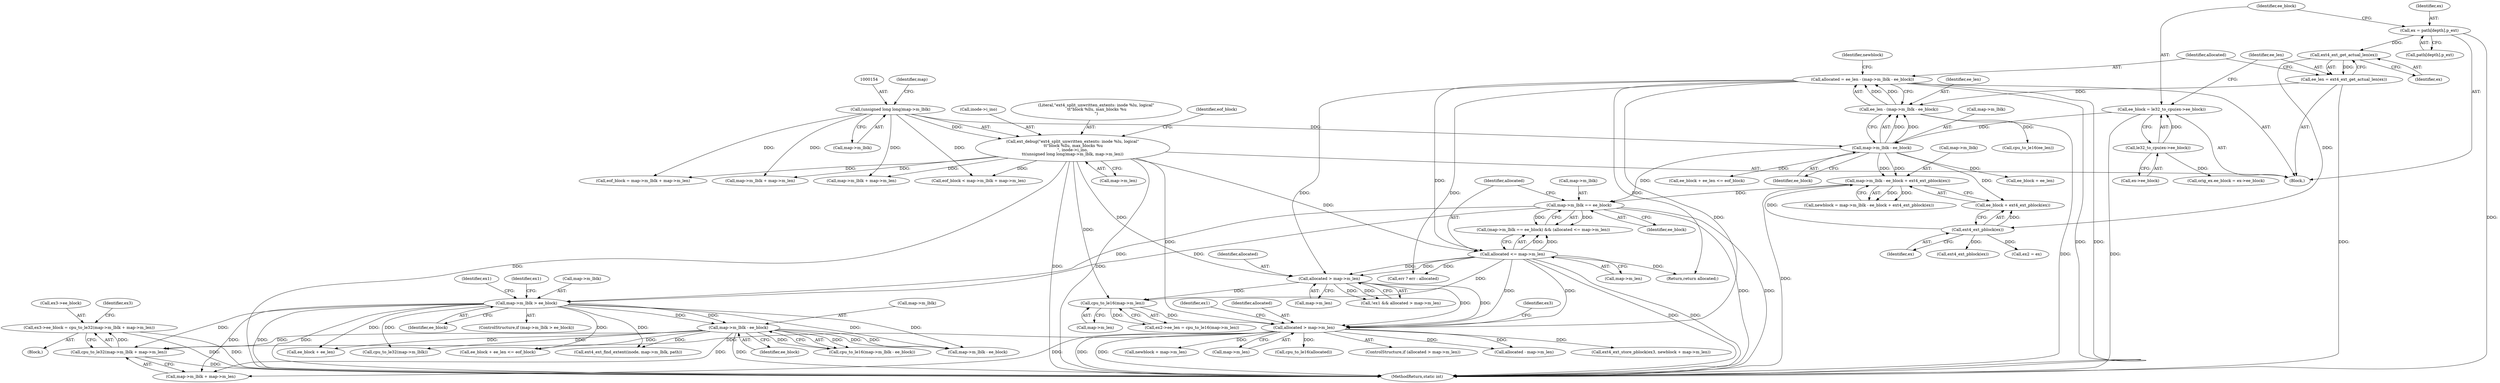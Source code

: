 digraph "0_linux_667eff35a1f56fa74ce98a0c7c29a40adc1ba4e3_0@pointer" {
"1000347" [label="(Call,ex3->ee_block = cpu_to_le32(map->m_lblk + map->m_len))"];
"1000351" [label="(Call,cpu_to_le32(map->m_lblk + map->m_len))"];
"1000293" [label="(Call,map->m_lblk > ee_block)"];
"1000269" [label="(Call,map->m_lblk == ee_block)"];
"1000231" [label="(Call,map->m_lblk - ee_block + ext4_ext_pblock(ex))"];
"1000224" [label="(Call,map->m_lblk - ee_block)"];
"1000153" [label="(Call,(unsigned long long)map->m_lblk)"];
"1000210" [label="(Call,ee_block = le32_to_cpu(ex->ee_block))"];
"1000212" [label="(Call,le32_to_cpu(ex->ee_block))"];
"1000237" [label="(Call,ext4_ext_pblock(ex))"];
"1000218" [label="(Call,ext4_ext_get_actual_len(ex))"];
"1000203" [label="(Call,ex = path[depth].p_ext)"];
"1000307" [label="(Call,map->m_lblk - ee_block)"];
"1000336" [label="(Call,allocated > map->m_len)"];
"1000220" [label="(Call,allocated = ee_len - (map->m_lblk - ee_block))"];
"1000222" [label="(Call,ee_len - (map->m_lblk - ee_block))"];
"1000216" [label="(Call,ee_len = ext4_ext_get_actual_len(ex))"];
"1000274" [label="(Call,allocated <= map->m_len)"];
"1000148" [label="(Call,ext_debug(\"ext4_split_unwritten_extents: inode %lu, logical\"\n \t\t\"block %llu, max_blocks %u\n\", inode->i_ino,\n\t\t(unsigned long long)map->m_lblk, map->m_len))"];
"1000322" [label="(Call,allocated > map->m_len)"];
"1000331" [label="(Call,cpu_to_le16(map->m_len))"];
"1000219" [label="(Identifier,ex)"];
"1000253" [label="(Call,cpu_to_le16(ee_len))"];
"1000211" [label="(Identifier,ee_block)"];
"1000336" [label="(Call,allocated > map->m_len)"];
"1000293" [label="(Call,map->m_lblk > ee_block)"];
"1000216" [label="(Call,ee_len = ext4_ext_get_actual_len(ex))"];
"1000538" [label="(Call,cpu_to_le32(map->m_lblk))"];
"1000224" [label="(Call,map->m_lblk - ee_block)"];
"1000263" [label="(Call,ee_block + ee_len)"];
"1000324" [label="(Call,map->m_len)"];
"1000210" [label="(Call,ee_block = le32_to_cpu(ex->ee_block))"];
"1000155" [label="(Call,map->m_lblk)"];
"1000371" [label="(Call,allocated - map->m_len)"];
"1000270" [label="(Call,map->m_lblk)"];
"1000332" [label="(Call,map->m_len)"];
"1000231" [label="(Call,map->m_lblk - ee_block + ext4_ext_pblock(ex))"];
"1000225" [label="(Call,map->m_lblk)"];
"1000331" [label="(Call,cpu_to_le16(map->m_len))"];
"1000361" [label="(Call,newblock + map->m_len)"];
"1000338" [label="(Call,map->m_len)"];
"1000148" [label="(Call,ext_debug(\"ext4_split_unwritten_extents: inode %lu, logical\"\n \t\t\"block %llu, max_blocks %u\n\", inode->i_ino,\n\t\t(unsigned long long)map->m_lblk, map->m_len))"];
"1000306" [label="(Call,cpu_to_le16(map->m_lblk - ee_block))"];
"1000322" [label="(Call,allocated > map->m_len)"];
"1000269" [label="(Call,map->m_lblk == ee_block)"];
"1000297" [label="(Identifier,ee_block)"];
"1000149" [label="(Literal,\"ext4_split_unwritten_extents: inode %lu, logical\"\n \t\t\"block %llu, max_blocks %u\n\")"];
"1000311" [label="(Identifier,ee_block)"];
"1000294" [label="(Call,map->m_lblk)"];
"1000235" [label="(Call,ee_block + ext4_ext_pblock(ex))"];
"1000212" [label="(Call,le32_to_cpu(ex->ee_block))"];
"1000451" [label="(Call,ee_block + ee_len)"];
"1000276" [label="(Call,map->m_len)"];
"1000450" [label="(Call,ee_block + ee_len <= eof_block)"];
"1000352" [label="(Call,map->m_lblk + map->m_len)"];
"1000549" [label="(Call,cpu_to_le16(allocated))"];
"1000275" [label="(Identifier,allocated)"];
"1000351" [label="(Call,cpu_to_le32(map->m_lblk + map->m_len))"];
"1000205" [label="(Call,path[depth].p_ext)"];
"1000121" [label="(Block,)"];
"1000335" [label="(ControlStructure,if (allocated > map->m_len))"];
"1000217" [label="(Identifier,ee_len)"];
"1000183" [label="(Call,map->m_lblk + map->m_len)"];
"1000274" [label="(Call,allocated <= map->m_len)"];
"1000232" [label="(Call,map->m_lblk)"];
"1000158" [label="(Call,map->m_len)"];
"1000323" [label="(Identifier,allocated)"];
"1000300" [label="(Identifier,ex1)"];
"1000307" [label="(Call,map->m_lblk - ee_block)"];
"1000159" [label="(Identifier,map)"];
"1000162" [label="(Identifier,eof_block)"];
"1000273" [label="(Identifier,ee_block)"];
"1000237" [label="(Call,ext4_ext_pblock(ex))"];
"1000292" [label="(ControlStructure,if (map->m_lblk > ee_block))"];
"1000150" [label="(Call,inode->i_ino)"];
"1000242" [label="(Call,orig_ex.ee_block = ex->ee_block)"];
"1000308" [label="(Call,map->m_lblk)"];
"1000222" [label="(Call,ee_len - (map->m_lblk - ee_block))"];
"1000344" [label="(Identifier,ex3)"];
"1000190" [label="(Call,eof_block = map->m_lblk + map->m_len)"];
"1000319" [label="(Call,!ex1 && allocated > map->m_len)"];
"1000327" [label="(Call,ex2->ee_len = cpu_to_le16(map->m_len))"];
"1000348" [label="(Call,ex3->ee_block)"];
"1000204" [label="(Identifier,ex)"];
"1000360" [label="(Identifier,ex3)"];
"1000239" [label="(Call,ex2 = ex)"];
"1000153" [label="(Call,(unsigned long long)map->m_lblk)"];
"1000221" [label="(Identifier,allocated)"];
"1000347" [label="(Call,ex3->ee_block = cpu_to_le32(map->m_lblk + map->m_len))"];
"1000341" [label="(Block,)"];
"1000218" [label="(Call,ext4_ext_get_actual_len(ex))"];
"1000213" [label="(Call,ex->ee_block)"];
"1000321" [label="(Identifier,ex1)"];
"1000359" [label="(Call,ext4_ext_store_pblock(ex3, newblock + map->m_len))"];
"1000510" [label="(Identifier,ex1)"];
"1000268" [label="(Call,(map->m_lblk == ee_block) && (allocated <= map->m_len))"];
"1000462" [label="(Call,ext4_ext_find_extent(inode, map->m_lblk, path))"];
"1000203" [label="(Call,ex = path[depth].p_ext)"];
"1000258" [label="(Call,ext4_ext_pblock(ex))"];
"1000230" [label="(Identifier,newblock)"];
"1000262" [label="(Call,ee_block + ee_len <= eof_block)"];
"1000220" [label="(Call,allocated = ee_len - (map->m_lblk - ee_block))"];
"1000181" [label="(Call,eof_block < map->m_lblk + map->m_len)"];
"1000632" [label="(Call,err ? err : allocated)"];
"1000523" [label="(Call,map->m_lblk - ee_block)"];
"1000228" [label="(Identifier,ee_block)"];
"1000192" [label="(Call,map->m_lblk + map->m_len)"];
"1000223" [label="(Identifier,ee_len)"];
"1000238" [label="(Identifier,ex)"];
"1000666" [label="(MethodReturn,static int)"];
"1000279" [label="(Return,return allocated;)"];
"1000337" [label="(Identifier,allocated)"];
"1000229" [label="(Call,newblock = map->m_lblk - ee_block + ext4_ext_pblock(ex))"];
"1000347" -> "1000341"  [label="AST: "];
"1000347" -> "1000351"  [label="CFG: "];
"1000348" -> "1000347"  [label="AST: "];
"1000351" -> "1000347"  [label="AST: "];
"1000360" -> "1000347"  [label="CFG: "];
"1000347" -> "1000666"  [label="DDG: "];
"1000347" -> "1000666"  [label="DDG: "];
"1000351" -> "1000347"  [label="DDG: "];
"1000351" -> "1000352"  [label="CFG: "];
"1000352" -> "1000351"  [label="AST: "];
"1000351" -> "1000666"  [label="DDG: "];
"1000293" -> "1000351"  [label="DDG: "];
"1000307" -> "1000351"  [label="DDG: "];
"1000336" -> "1000351"  [label="DDG: "];
"1000293" -> "1000292"  [label="AST: "];
"1000293" -> "1000297"  [label="CFG: "];
"1000294" -> "1000293"  [label="AST: "];
"1000297" -> "1000293"  [label="AST: "];
"1000300" -> "1000293"  [label="CFG: "];
"1000321" -> "1000293"  [label="CFG: "];
"1000293" -> "1000666"  [label="DDG: "];
"1000293" -> "1000666"  [label="DDG: "];
"1000269" -> "1000293"  [label="DDG: "];
"1000269" -> "1000293"  [label="DDG: "];
"1000293" -> "1000307"  [label="DDG: "];
"1000293" -> "1000307"  [label="DDG: "];
"1000293" -> "1000352"  [label="DDG: "];
"1000293" -> "1000450"  [label="DDG: "];
"1000293" -> "1000451"  [label="DDG: "];
"1000293" -> "1000462"  [label="DDG: "];
"1000293" -> "1000523"  [label="DDG: "];
"1000293" -> "1000523"  [label="DDG: "];
"1000293" -> "1000538"  [label="DDG: "];
"1000269" -> "1000268"  [label="AST: "];
"1000269" -> "1000273"  [label="CFG: "];
"1000270" -> "1000269"  [label="AST: "];
"1000273" -> "1000269"  [label="AST: "];
"1000275" -> "1000269"  [label="CFG: "];
"1000268" -> "1000269"  [label="CFG: "];
"1000269" -> "1000666"  [label="DDG: "];
"1000269" -> "1000666"  [label="DDG: "];
"1000269" -> "1000268"  [label="DDG: "];
"1000269" -> "1000268"  [label="DDG: "];
"1000231" -> "1000269"  [label="DDG: "];
"1000224" -> "1000269"  [label="DDG: "];
"1000231" -> "1000229"  [label="AST: "];
"1000231" -> "1000235"  [label="CFG: "];
"1000232" -> "1000231"  [label="AST: "];
"1000235" -> "1000231"  [label="AST: "];
"1000229" -> "1000231"  [label="CFG: "];
"1000231" -> "1000666"  [label="DDG: "];
"1000231" -> "1000229"  [label="DDG: "];
"1000231" -> "1000229"  [label="DDG: "];
"1000224" -> "1000231"  [label="DDG: "];
"1000224" -> "1000231"  [label="DDG: "];
"1000237" -> "1000231"  [label="DDG: "];
"1000224" -> "1000222"  [label="AST: "];
"1000224" -> "1000228"  [label="CFG: "];
"1000225" -> "1000224"  [label="AST: "];
"1000228" -> "1000224"  [label="AST: "];
"1000222" -> "1000224"  [label="CFG: "];
"1000224" -> "1000222"  [label="DDG: "];
"1000224" -> "1000222"  [label="DDG: "];
"1000153" -> "1000224"  [label="DDG: "];
"1000210" -> "1000224"  [label="DDG: "];
"1000224" -> "1000235"  [label="DDG: "];
"1000224" -> "1000262"  [label="DDG: "];
"1000224" -> "1000263"  [label="DDG: "];
"1000153" -> "1000148"  [label="AST: "];
"1000153" -> "1000155"  [label="CFG: "];
"1000154" -> "1000153"  [label="AST: "];
"1000155" -> "1000153"  [label="AST: "];
"1000159" -> "1000153"  [label="CFG: "];
"1000153" -> "1000148"  [label="DDG: "];
"1000153" -> "1000181"  [label="DDG: "];
"1000153" -> "1000183"  [label="DDG: "];
"1000153" -> "1000190"  [label="DDG: "];
"1000153" -> "1000192"  [label="DDG: "];
"1000210" -> "1000121"  [label="AST: "];
"1000210" -> "1000212"  [label="CFG: "];
"1000211" -> "1000210"  [label="AST: "];
"1000212" -> "1000210"  [label="AST: "];
"1000217" -> "1000210"  [label="CFG: "];
"1000210" -> "1000666"  [label="DDG: "];
"1000212" -> "1000210"  [label="DDG: "];
"1000212" -> "1000213"  [label="CFG: "];
"1000213" -> "1000212"  [label="AST: "];
"1000212" -> "1000242"  [label="DDG: "];
"1000237" -> "1000235"  [label="AST: "];
"1000237" -> "1000238"  [label="CFG: "];
"1000238" -> "1000237"  [label="AST: "];
"1000235" -> "1000237"  [label="CFG: "];
"1000237" -> "1000235"  [label="DDG: "];
"1000218" -> "1000237"  [label="DDG: "];
"1000237" -> "1000239"  [label="DDG: "];
"1000237" -> "1000258"  [label="DDG: "];
"1000218" -> "1000216"  [label="AST: "];
"1000218" -> "1000219"  [label="CFG: "];
"1000219" -> "1000218"  [label="AST: "];
"1000216" -> "1000218"  [label="CFG: "];
"1000218" -> "1000216"  [label="DDG: "];
"1000203" -> "1000218"  [label="DDG: "];
"1000203" -> "1000121"  [label="AST: "];
"1000203" -> "1000205"  [label="CFG: "];
"1000204" -> "1000203"  [label="AST: "];
"1000205" -> "1000203"  [label="AST: "];
"1000211" -> "1000203"  [label="CFG: "];
"1000203" -> "1000666"  [label="DDG: "];
"1000307" -> "1000306"  [label="AST: "];
"1000307" -> "1000311"  [label="CFG: "];
"1000308" -> "1000307"  [label="AST: "];
"1000311" -> "1000307"  [label="AST: "];
"1000306" -> "1000307"  [label="CFG: "];
"1000307" -> "1000666"  [label="DDG: "];
"1000307" -> "1000306"  [label="DDG: "];
"1000307" -> "1000306"  [label="DDG: "];
"1000307" -> "1000352"  [label="DDG: "];
"1000307" -> "1000450"  [label="DDG: "];
"1000307" -> "1000451"  [label="DDG: "];
"1000307" -> "1000462"  [label="DDG: "];
"1000307" -> "1000523"  [label="DDG: "];
"1000307" -> "1000523"  [label="DDG: "];
"1000307" -> "1000538"  [label="DDG: "];
"1000336" -> "1000335"  [label="AST: "];
"1000336" -> "1000338"  [label="CFG: "];
"1000337" -> "1000336"  [label="AST: "];
"1000338" -> "1000336"  [label="AST: "];
"1000344" -> "1000336"  [label="CFG: "];
"1000510" -> "1000336"  [label="CFG: "];
"1000336" -> "1000666"  [label="DDG: "];
"1000336" -> "1000666"  [label="DDG: "];
"1000220" -> "1000336"  [label="DDG: "];
"1000274" -> "1000336"  [label="DDG: "];
"1000274" -> "1000336"  [label="DDG: "];
"1000322" -> "1000336"  [label="DDG: "];
"1000322" -> "1000336"  [label="DDG: "];
"1000331" -> "1000336"  [label="DDG: "];
"1000148" -> "1000336"  [label="DDG: "];
"1000336" -> "1000352"  [label="DDG: "];
"1000336" -> "1000359"  [label="DDG: "];
"1000336" -> "1000361"  [label="DDG: "];
"1000336" -> "1000371"  [label="DDG: "];
"1000336" -> "1000371"  [label="DDG: "];
"1000336" -> "1000549"  [label="DDG: "];
"1000220" -> "1000121"  [label="AST: "];
"1000220" -> "1000222"  [label="CFG: "];
"1000221" -> "1000220"  [label="AST: "];
"1000222" -> "1000220"  [label="AST: "];
"1000230" -> "1000220"  [label="CFG: "];
"1000220" -> "1000666"  [label="DDG: "];
"1000220" -> "1000666"  [label="DDG: "];
"1000222" -> "1000220"  [label="DDG: "];
"1000222" -> "1000220"  [label="DDG: "];
"1000220" -> "1000274"  [label="DDG: "];
"1000220" -> "1000279"  [label="DDG: "];
"1000220" -> "1000322"  [label="DDG: "];
"1000220" -> "1000632"  [label="DDG: "];
"1000223" -> "1000222"  [label="AST: "];
"1000222" -> "1000666"  [label="DDG: "];
"1000216" -> "1000222"  [label="DDG: "];
"1000222" -> "1000253"  [label="DDG: "];
"1000216" -> "1000121"  [label="AST: "];
"1000217" -> "1000216"  [label="AST: "];
"1000221" -> "1000216"  [label="CFG: "];
"1000216" -> "1000666"  [label="DDG: "];
"1000274" -> "1000268"  [label="AST: "];
"1000274" -> "1000276"  [label="CFG: "];
"1000275" -> "1000274"  [label="AST: "];
"1000276" -> "1000274"  [label="AST: "];
"1000268" -> "1000274"  [label="CFG: "];
"1000274" -> "1000666"  [label="DDG: "];
"1000274" -> "1000666"  [label="DDG: "];
"1000274" -> "1000268"  [label="DDG: "];
"1000274" -> "1000268"  [label="DDG: "];
"1000148" -> "1000274"  [label="DDG: "];
"1000274" -> "1000279"  [label="DDG: "];
"1000274" -> "1000322"  [label="DDG: "];
"1000274" -> "1000322"  [label="DDG: "];
"1000274" -> "1000331"  [label="DDG: "];
"1000274" -> "1000632"  [label="DDG: "];
"1000148" -> "1000121"  [label="AST: "];
"1000148" -> "1000158"  [label="CFG: "];
"1000149" -> "1000148"  [label="AST: "];
"1000150" -> "1000148"  [label="AST: "];
"1000158" -> "1000148"  [label="AST: "];
"1000162" -> "1000148"  [label="CFG: "];
"1000148" -> "1000666"  [label="DDG: "];
"1000148" -> "1000666"  [label="DDG: "];
"1000148" -> "1000666"  [label="DDG: "];
"1000148" -> "1000181"  [label="DDG: "];
"1000148" -> "1000183"  [label="DDG: "];
"1000148" -> "1000190"  [label="DDG: "];
"1000148" -> "1000192"  [label="DDG: "];
"1000148" -> "1000322"  [label="DDG: "];
"1000148" -> "1000331"  [label="DDG: "];
"1000322" -> "1000319"  [label="AST: "];
"1000322" -> "1000324"  [label="CFG: "];
"1000323" -> "1000322"  [label="AST: "];
"1000324" -> "1000322"  [label="AST: "];
"1000319" -> "1000322"  [label="CFG: "];
"1000322" -> "1000319"  [label="DDG: "];
"1000322" -> "1000319"  [label="DDG: "];
"1000322" -> "1000331"  [label="DDG: "];
"1000331" -> "1000327"  [label="AST: "];
"1000331" -> "1000332"  [label="CFG: "];
"1000332" -> "1000331"  [label="AST: "];
"1000327" -> "1000331"  [label="CFG: "];
"1000331" -> "1000327"  [label="DDG: "];
}
